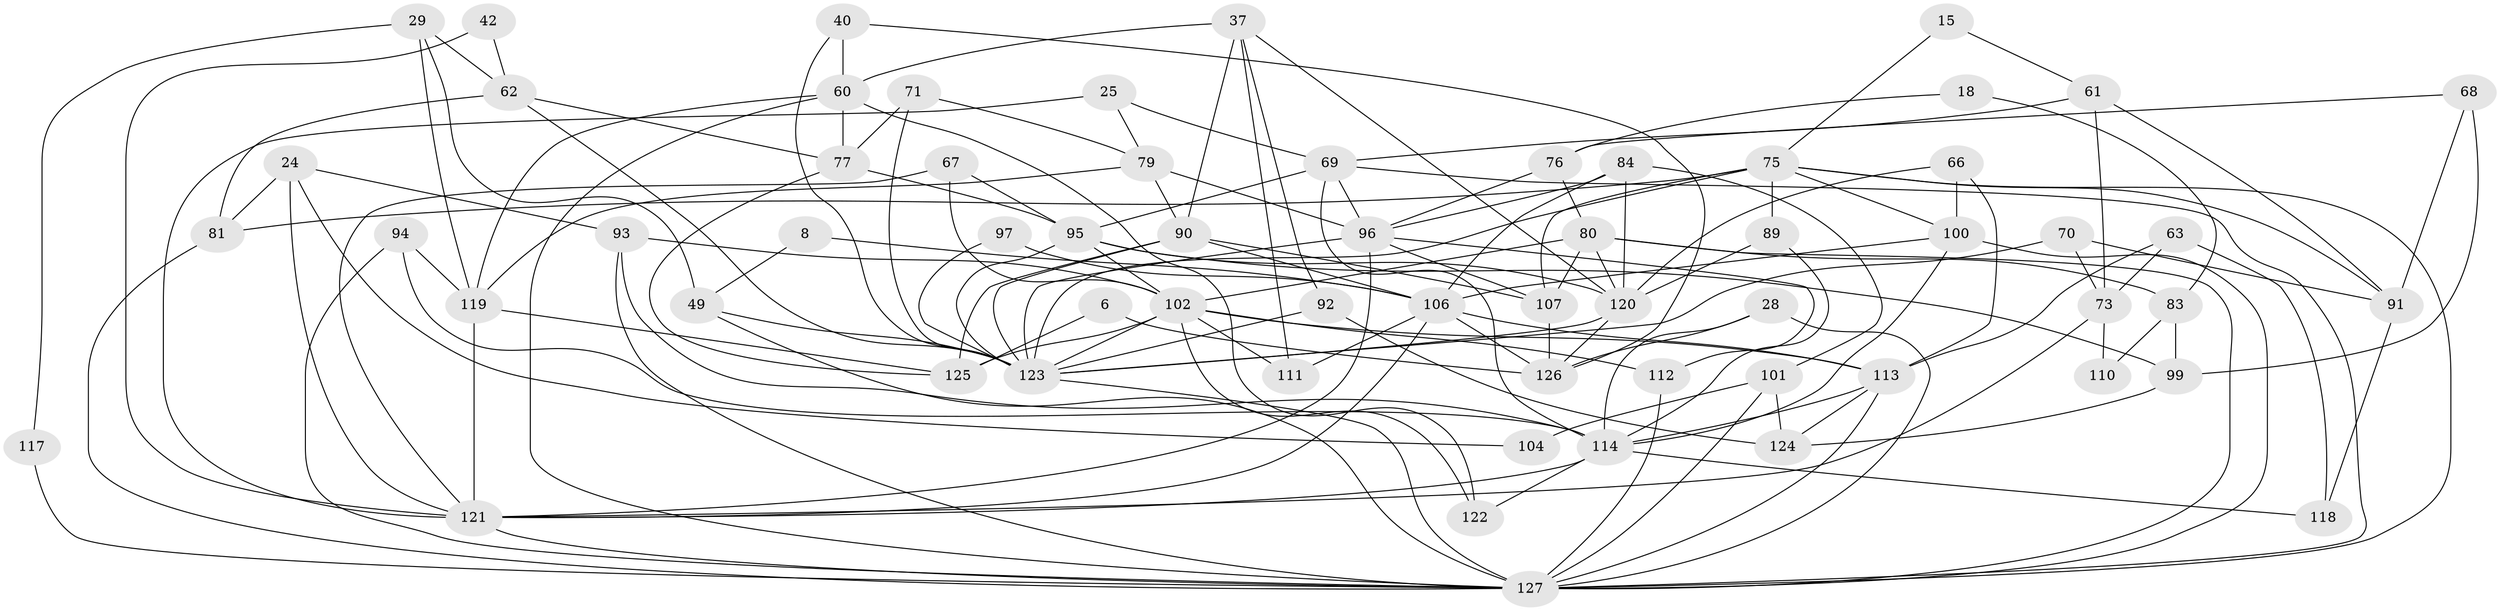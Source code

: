 // original degree distribution, {4: 0.25196850393700787, 7: 0.07874015748031496, 5: 0.1732283464566929, 2: 0.12598425196850394, 3: 0.2992125984251969, 6: 0.07086614173228346}
// Generated by graph-tools (version 1.1) at 2025/49/03/09/25 04:49:36]
// undirected, 63 vertices, 151 edges
graph export_dot {
graph [start="1"]
  node [color=gray90,style=filled];
  6;
  8;
  15;
  18;
  24;
  25 [super="+14"];
  28;
  29;
  37;
  40;
  42;
  49;
  60 [super="+22"];
  61;
  62 [super="+59"];
  63;
  66;
  67;
  68;
  69;
  70;
  71;
  73;
  75 [super="+26+31"];
  76;
  77 [super="+46"];
  79 [super="+20"];
  80 [super="+12"];
  81;
  83 [super="+56"];
  84 [super="+57"];
  89 [super="+47"];
  90 [super="+65+33"];
  91;
  92;
  93;
  94;
  95 [super="+5+39"];
  96 [super="+43+86"];
  97;
  99;
  100 [super="+64"];
  101 [super="+9"];
  102 [super="+44+88"];
  104;
  106 [super="+17+82"];
  107 [super="+54+48"];
  110;
  111;
  112 [super="+85"];
  113 [super="+105"];
  114 [super="+108"];
  117;
  118;
  119;
  120 [super="+55+78"];
  121 [super="+27+74"];
  122;
  123 [super="+34+115"];
  124;
  125;
  126 [super="+87+45"];
  127 [super="+41+116"];
  6 -- 125;
  6 -- 126;
  8 -- 49;
  8 -- 106;
  15 -- 61;
  15 -- 75;
  18 -- 76;
  18 -- 83;
  24 -- 121;
  24 -- 81;
  24 -- 93;
  24 -- 104;
  25 -- 69 [weight=2];
  25 -- 79;
  25 -- 121 [weight=2];
  28 -- 126;
  28 -- 114;
  28 -- 127;
  29 -- 49;
  29 -- 119;
  29 -- 117;
  29 -- 62;
  37 -- 92;
  37 -- 111;
  37 -- 60;
  37 -- 120 [weight=2];
  37 -- 90 [weight=2];
  40 -- 60;
  40 -- 126;
  40 -- 123;
  42 -- 62;
  42 -- 121 [weight=2];
  49 -- 127;
  49 -- 123;
  60 -- 119;
  60 -- 122;
  60 -- 127 [weight=2];
  60 -- 77;
  61 -- 73;
  61 -- 69;
  61 -- 91;
  62 -- 77;
  62 -- 81;
  62 -- 123;
  63 -- 118;
  63 -- 73;
  63 -- 113;
  66 -- 113;
  66 -- 120;
  66 -- 100;
  67 -- 102;
  67 -- 95;
  67 -- 121 [weight=2];
  68 -- 99;
  68 -- 91;
  68 -- 76;
  69 -- 96;
  69 -- 127;
  69 -- 95;
  69 -- 114;
  70 -- 91;
  70 -- 73;
  70 -- 123;
  71 -- 77;
  71 -- 79;
  71 -- 123;
  73 -- 110;
  73 -- 121;
  75 -- 81;
  75 -- 89 [weight=2];
  75 -- 100;
  75 -- 107;
  75 -- 91;
  75 -- 127;
  75 -- 123 [weight=3];
  76 -- 80;
  76 -- 96;
  77 -- 125;
  77 -- 95;
  79 -- 119 [weight=2];
  79 -- 96;
  79 -- 90;
  80 -- 83;
  80 -- 102 [weight=2];
  80 -- 107;
  80 -- 127 [weight=2];
  80 -- 120;
  81 -- 127;
  83 -- 99 [weight=2];
  83 -- 110;
  84 -- 120 [weight=2];
  84 -- 96;
  84 -- 101;
  84 -- 106;
  89 -- 114;
  89 -- 120;
  90 -- 123 [weight=2];
  90 -- 106;
  90 -- 107;
  90 -- 125;
  91 -- 118;
  92 -- 124;
  92 -- 123;
  93 -- 102;
  93 -- 114;
  93 -- 127;
  94 -- 119;
  94 -- 114;
  94 -- 127 [weight=2];
  95 -- 123 [weight=4];
  95 -- 99;
  95 -- 102;
  95 -- 120;
  96 -- 121 [weight=2];
  96 -- 112;
  96 -- 123;
  96 -- 107;
  97 -- 106 [weight=2];
  97 -- 123;
  99 -- 124;
  100 -- 114;
  100 -- 127;
  100 -- 106;
  101 -- 124;
  101 -- 104;
  101 -- 127 [weight=2];
  102 -- 122;
  102 -- 123 [weight=2];
  102 -- 112;
  102 -- 113;
  102 -- 125;
  102 -- 111;
  106 -- 126 [weight=3];
  106 -- 111;
  106 -- 113 [weight=2];
  106 -- 121 [weight=3];
  107 -- 126;
  112 -- 127;
  113 -- 114 [weight=3];
  113 -- 127 [weight=4];
  113 -- 124;
  114 -- 118;
  114 -- 121 [weight=2];
  114 -- 122;
  117 -- 127;
  119 -- 125;
  119 -- 121;
  120 -- 123;
  120 -- 126;
  121 -- 127 [weight=3];
  123 -- 127 [weight=2];
}
